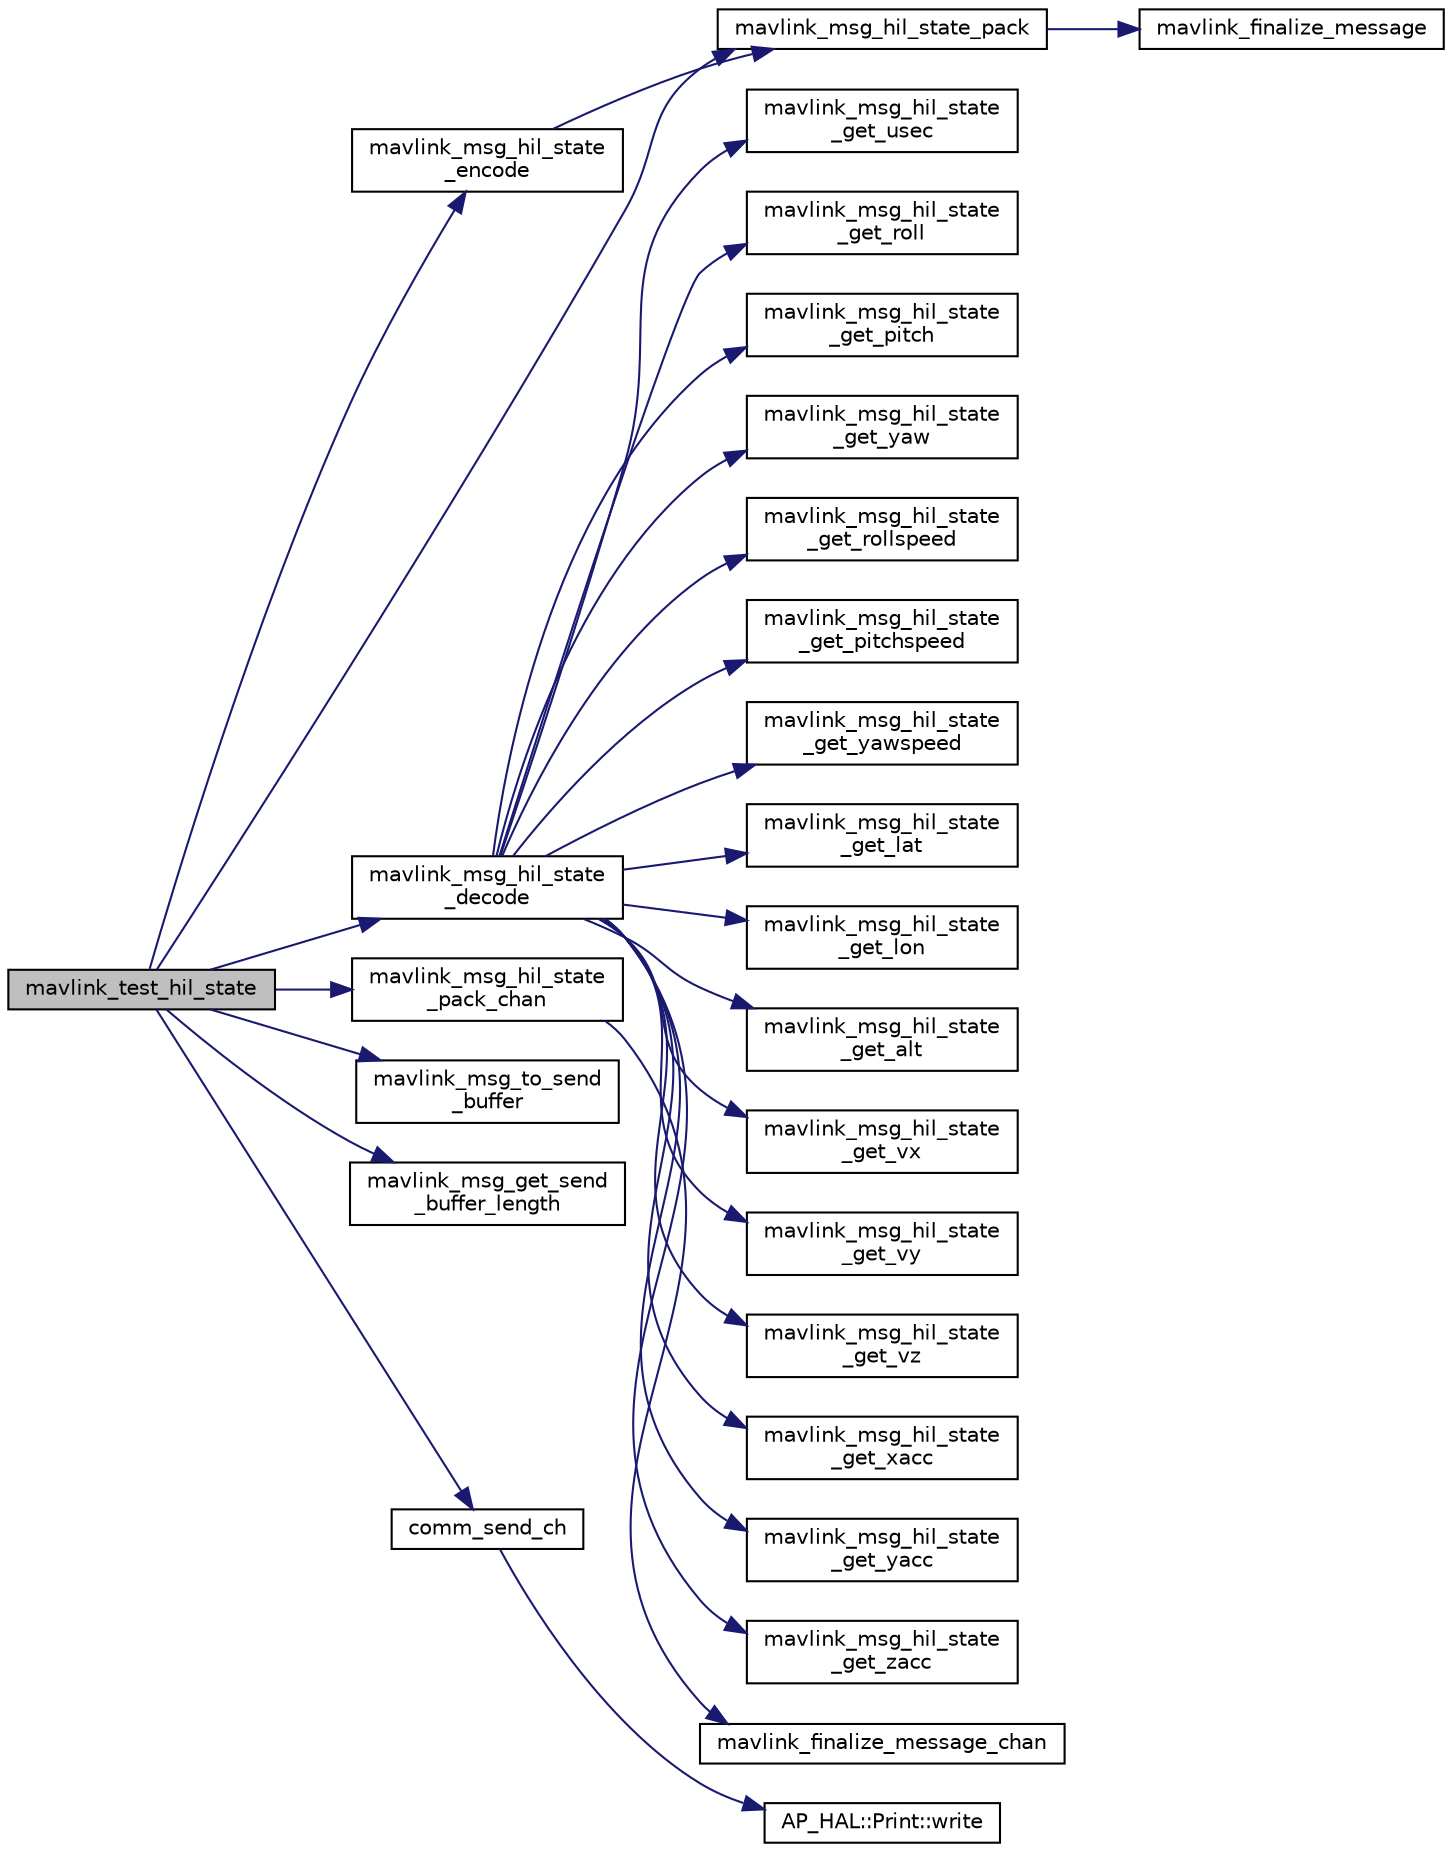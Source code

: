 digraph "mavlink_test_hil_state"
{
 // INTERACTIVE_SVG=YES
  edge [fontname="Helvetica",fontsize="10",labelfontname="Helvetica",labelfontsize="10"];
  node [fontname="Helvetica",fontsize="10",shape=record];
  rankdir="LR";
  Node1 [label="mavlink_test_hil_state",height=0.2,width=0.4,color="black", fillcolor="grey75", style="filled" fontcolor="black"];
  Node1 -> Node2 [color="midnightblue",fontsize="10",style="solid",fontname="Helvetica"];
  Node2 [label="mavlink_msg_hil_state\l_encode",height=0.2,width=0.4,color="black", fillcolor="white", style="filled",URL="$v0_89_2common_2mavlink__msg__hil__state_8h.html#a363c1c3ad4b7e5d044d2cedb3ffb0c54",tooltip="Encode a hil_state struct into a message. "];
  Node2 -> Node3 [color="midnightblue",fontsize="10",style="solid",fontname="Helvetica"];
  Node3 [label="mavlink_msg_hil_state_pack",height=0.2,width=0.4,color="black", fillcolor="white", style="filled",URL="$v0_89_2common_2mavlink__msg__hil__state_8h.html#a7faecf6b0830a19958bc6fa376d02db3",tooltip="Pack a hil_state message. "];
  Node3 -> Node4 [color="midnightblue",fontsize="10",style="solid",fontname="Helvetica"];
  Node4 [label="mavlink_finalize_message",height=0.2,width=0.4,color="black", fillcolor="white", style="filled",URL="$v0_89_2mavlink__helpers_8h.html#af3bea083c5ec83f5b6570b2bd4a817d0",tooltip="Finalize a MAVLink message with MAVLINK_COMM_0 as default channel. "];
  Node1 -> Node5 [color="midnightblue",fontsize="10",style="solid",fontname="Helvetica"];
  Node5 [label="mavlink_msg_hil_state\l_decode",height=0.2,width=0.4,color="black", fillcolor="white", style="filled",URL="$v0_89_2common_2mavlink__msg__hil__state_8h.html#aad9127fd1cc6639c982b388b2d72a889",tooltip="Decode a hil_state message into a struct. "];
  Node5 -> Node6 [color="midnightblue",fontsize="10",style="solid",fontname="Helvetica"];
  Node6 [label="mavlink_msg_hil_state\l_get_usec",height=0.2,width=0.4,color="black", fillcolor="white", style="filled",URL="$v0_89_2common_2mavlink__msg__hil__state_8h.html#a5d24924c92f320913a7d3696cf4f9677",tooltip="Send a hil_state message. "];
  Node5 -> Node7 [color="midnightblue",fontsize="10",style="solid",fontname="Helvetica"];
  Node7 [label="mavlink_msg_hil_state\l_get_roll",height=0.2,width=0.4,color="black", fillcolor="white", style="filled",URL="$v0_89_2common_2mavlink__msg__hil__state_8h.html#a733e5e9da27cb4fac0074d921471fee4",tooltip="Get field roll from hil_state message. "];
  Node5 -> Node8 [color="midnightblue",fontsize="10",style="solid",fontname="Helvetica"];
  Node8 [label="mavlink_msg_hil_state\l_get_pitch",height=0.2,width=0.4,color="black", fillcolor="white", style="filled",URL="$v0_89_2common_2mavlink__msg__hil__state_8h.html#aa0a0bbb6c97018a2293e9ca90c630662",tooltip="Get field pitch from hil_state message. "];
  Node5 -> Node9 [color="midnightblue",fontsize="10",style="solid",fontname="Helvetica"];
  Node9 [label="mavlink_msg_hil_state\l_get_yaw",height=0.2,width=0.4,color="black", fillcolor="white", style="filled",URL="$v0_89_2common_2mavlink__msg__hil__state_8h.html#a5c6a7005daf7847555aa2b9fa8f88452",tooltip="Get field yaw from hil_state message. "];
  Node5 -> Node10 [color="midnightblue",fontsize="10",style="solid",fontname="Helvetica"];
  Node10 [label="mavlink_msg_hil_state\l_get_rollspeed",height=0.2,width=0.4,color="black", fillcolor="white", style="filled",URL="$v0_89_2common_2mavlink__msg__hil__state_8h.html#a3dfb95037ba2b25a8fa41d0516ff0ab2",tooltip="Get field rollspeed from hil_state message. "];
  Node5 -> Node11 [color="midnightblue",fontsize="10",style="solid",fontname="Helvetica"];
  Node11 [label="mavlink_msg_hil_state\l_get_pitchspeed",height=0.2,width=0.4,color="black", fillcolor="white", style="filled",URL="$v0_89_2common_2mavlink__msg__hil__state_8h.html#a3c7264507927e0801fd0b4ea2898f8f9",tooltip="Get field pitchspeed from hil_state message. "];
  Node5 -> Node12 [color="midnightblue",fontsize="10",style="solid",fontname="Helvetica"];
  Node12 [label="mavlink_msg_hil_state\l_get_yawspeed",height=0.2,width=0.4,color="black", fillcolor="white", style="filled",URL="$v0_89_2common_2mavlink__msg__hil__state_8h.html#a63348b7f9c96f4ca701dab329441edbc",tooltip="Get field yawspeed from hil_state message. "];
  Node5 -> Node13 [color="midnightblue",fontsize="10",style="solid",fontname="Helvetica"];
  Node13 [label="mavlink_msg_hil_state\l_get_lat",height=0.2,width=0.4,color="black", fillcolor="white", style="filled",URL="$v0_89_2common_2mavlink__msg__hil__state_8h.html#a0dd4e4649f5fd9f3478838ea6a6c8e65",tooltip="Get field lat from hil_state message. "];
  Node5 -> Node14 [color="midnightblue",fontsize="10",style="solid",fontname="Helvetica"];
  Node14 [label="mavlink_msg_hil_state\l_get_lon",height=0.2,width=0.4,color="black", fillcolor="white", style="filled",URL="$v0_89_2common_2mavlink__msg__hil__state_8h.html#a2d638e8ba7fb45f9f748d3eebafcc078",tooltip="Get field lon from hil_state message. "];
  Node5 -> Node15 [color="midnightblue",fontsize="10",style="solid",fontname="Helvetica"];
  Node15 [label="mavlink_msg_hil_state\l_get_alt",height=0.2,width=0.4,color="black", fillcolor="white", style="filled",URL="$v0_89_2common_2mavlink__msg__hil__state_8h.html#a1a0413ebbd244979ed38ddc38e2eaf63",tooltip="Get field alt from hil_state message. "];
  Node5 -> Node16 [color="midnightblue",fontsize="10",style="solid",fontname="Helvetica"];
  Node16 [label="mavlink_msg_hil_state\l_get_vx",height=0.2,width=0.4,color="black", fillcolor="white", style="filled",URL="$v0_89_2common_2mavlink__msg__hil__state_8h.html#aac5c8edf18e800abd1f3f41d0f3432cb",tooltip="Get field vx from hil_state message. "];
  Node5 -> Node17 [color="midnightblue",fontsize="10",style="solid",fontname="Helvetica"];
  Node17 [label="mavlink_msg_hil_state\l_get_vy",height=0.2,width=0.4,color="black", fillcolor="white", style="filled",URL="$v0_89_2common_2mavlink__msg__hil__state_8h.html#ad3af8104a34bd1b4be0c00f1abf5929a",tooltip="Get field vy from hil_state message. "];
  Node5 -> Node18 [color="midnightblue",fontsize="10",style="solid",fontname="Helvetica"];
  Node18 [label="mavlink_msg_hil_state\l_get_vz",height=0.2,width=0.4,color="black", fillcolor="white", style="filled",URL="$v0_89_2common_2mavlink__msg__hil__state_8h.html#ae228c6fc66dceecd17ad4b89c3d4ba54",tooltip="Get field vz from hil_state message. "];
  Node5 -> Node19 [color="midnightblue",fontsize="10",style="solid",fontname="Helvetica"];
  Node19 [label="mavlink_msg_hil_state\l_get_xacc",height=0.2,width=0.4,color="black", fillcolor="white", style="filled",URL="$v0_89_2common_2mavlink__msg__hil__state_8h.html#abc98a87ec917a9d01425ad34d87e62f1",tooltip="Get field xacc from hil_state message. "];
  Node5 -> Node20 [color="midnightblue",fontsize="10",style="solid",fontname="Helvetica"];
  Node20 [label="mavlink_msg_hil_state\l_get_yacc",height=0.2,width=0.4,color="black", fillcolor="white", style="filled",URL="$v0_89_2common_2mavlink__msg__hil__state_8h.html#a8d3cbd4dc5a7fef22dde0b18db6c15b9",tooltip="Get field yacc from hil_state message. "];
  Node5 -> Node21 [color="midnightblue",fontsize="10",style="solid",fontname="Helvetica"];
  Node21 [label="mavlink_msg_hil_state\l_get_zacc",height=0.2,width=0.4,color="black", fillcolor="white", style="filled",URL="$v0_89_2common_2mavlink__msg__hil__state_8h.html#a035294bcac9e516a756101fbfdb86917",tooltip="Get field zacc from hil_state message. "];
  Node1 -> Node3 [color="midnightblue",fontsize="10",style="solid",fontname="Helvetica"];
  Node1 -> Node22 [color="midnightblue",fontsize="10",style="solid",fontname="Helvetica"];
  Node22 [label="mavlink_msg_hil_state\l_pack_chan",height=0.2,width=0.4,color="black", fillcolor="white", style="filled",URL="$v0_89_2common_2mavlink__msg__hil__state_8h.html#ad5f967d1d5f2f6fc28f26e82fc4aa235",tooltip="Pack a hil_state message on a channel. "];
  Node22 -> Node23 [color="midnightblue",fontsize="10",style="solid",fontname="Helvetica"];
  Node23 [label="mavlink_finalize_message_chan",height=0.2,width=0.4,color="black", fillcolor="white", style="filled",URL="$v0_89_2mavlink__helpers_8h.html#aa66131138fc02101dcc73b4b556ab422",tooltip="Finalize a MAVLink message with channel assignment. "];
  Node1 -> Node24 [color="midnightblue",fontsize="10",style="solid",fontname="Helvetica"];
  Node24 [label="mavlink_msg_to_send\l_buffer",height=0.2,width=0.4,color="black", fillcolor="white", style="filled",URL="$v0_89_2mavlink__helpers_8h.html#afea0a9befa84822fd62c2899ea0d849e",tooltip="Pack a message to send it over a serial byte stream. "];
  Node1 -> Node25 [color="midnightblue",fontsize="10",style="solid",fontname="Helvetica"];
  Node25 [label="mavlink_msg_get_send\l_buffer_length",height=0.2,width=0.4,color="black", fillcolor="white", style="filled",URL="$v0_89_2protocol_8h.html#aa86c08f27aabb7a2e12a67f189f590c8",tooltip="Get the required buffer size for this message. "];
  Node1 -> Node26 [color="midnightblue",fontsize="10",style="solid",fontname="Helvetica"];
  Node26 [label="comm_send_ch",height=0.2,width=0.4,color="black", fillcolor="white", style="filled",URL="$GCS__MAVLink_8h.html#ab753873a1ee10adedd0ce246311468f8"];
  Node26 -> Node27 [color="midnightblue",fontsize="10",style="solid",fontname="Helvetica"];
  Node27 [label="AP_HAL::Print::write",height=0.2,width=0.4,color="black", fillcolor="white", style="filled",URL="$classAP__HAL_1_1Print.html#acc65391952a43334f8f5c9bef341f501"];
}
